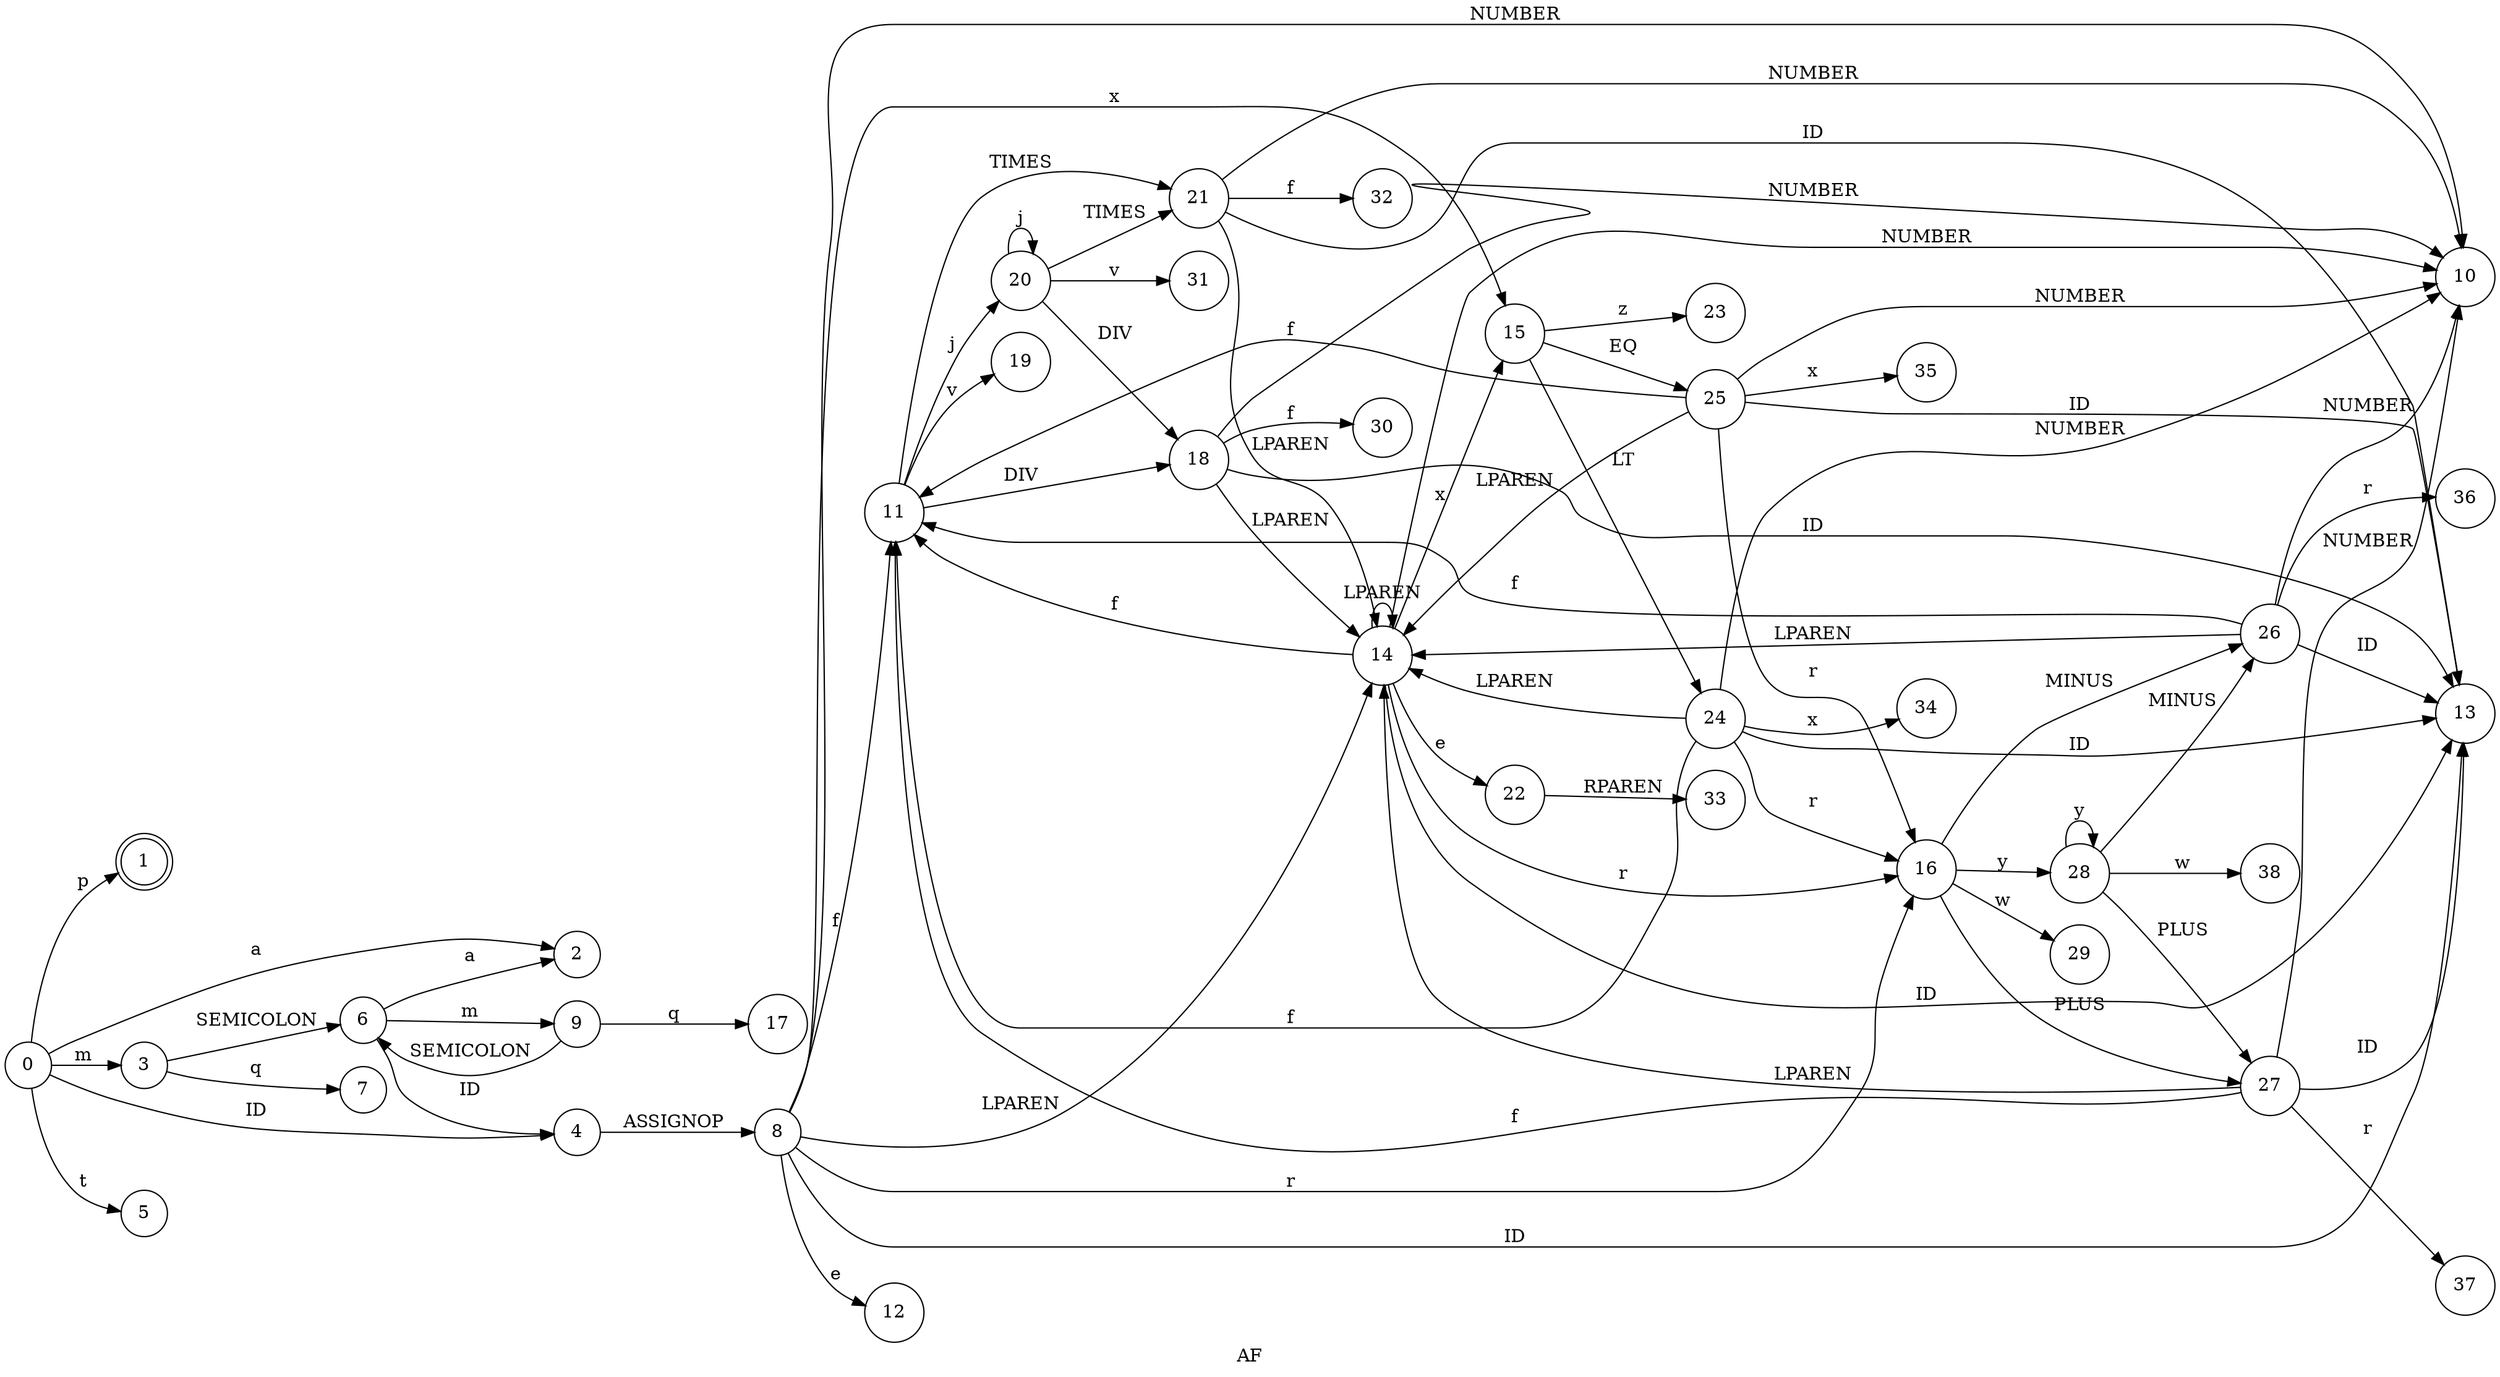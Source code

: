 // LR0
digraph {
	rankdir=LR
	label=AF
	0 [label=0 shape=circle]
	1 [label=1 shape=doublecircle]
	0 -> 1 [label=p]
	2 [label=2 shape=circle]
	0 -> 2 [label=a]
	3 [label=3 shape=circle]
	6 [label=6 shape=circle]
	6 -> 2 [label=a]
	9 [label=9 shape=circle]
	9 -> 6 [label=SEMICOLON]
	17 [label=17 shape=circle]
	9 -> 17 [label=q]
	6 -> 9 [label=m]
	4 [label=4 shape=circle]
	8 [label=8 shape=circle]
	10 [label=10 shape=circle]
	8 -> 10 [label=NUMBER]
	11 [label=11 shape=circle]
	18 [label=18 shape=circle]
	18 -> 10 [label=NUMBER]
	30 [label=30 shape=circle]
	18 -> 30 [label=f]
	13 [label=13 shape=circle]
	18 -> 13 [label=ID]
	14 [label=14 shape=circle]
	14 -> 10 [label=NUMBER]
	14 -> 11 [label=f]
	22 [label=22 shape=circle]
	33 [label=33 shape=circle]
	22 -> 33 [label=RPAREN]
	14 -> 22 [label=e]
	14 -> 13 [label=ID]
	14 -> 14 [label=LPAREN]
	15 [label=15 shape=circle]
	23 [label=23 shape=circle]
	15 -> 23 [label=z]
	24 [label=24 shape=circle]
	24 -> 10 [label=NUMBER]
	24 -> 11 [label=f]
	24 -> 13 [label=ID]
	24 -> 14 [label=LPAREN]
	34 [label=34 shape=circle]
	24 -> 34 [label=x]
	16 [label=16 shape=circle]
	26 [label=26 shape=circle]
	26 -> 10 [label=NUMBER]
	26 -> 11 [label=f]
	26 -> 13 [label=ID]
	26 -> 14 [label=LPAREN]
	36 [label=36 shape=circle]
	26 -> 36 [label=r]
	16 -> 26 [label=MINUS]
	27 [label=27 shape=circle]
	27 -> 10 [label=NUMBER]
	27 -> 11 [label=f]
	27 -> 13 [label=ID]
	27 -> 14 [label=LPAREN]
	37 [label=37 shape=circle]
	27 -> 37 [label=r]
	16 -> 27 [label=PLUS]
	28 [label=28 shape=circle]
	28 -> 26 [label=MINUS]
	28 -> 27 [label=PLUS]
	28 -> 28 [label=y]
	38 [label=38 shape=circle]
	28 -> 38 [label=w]
	16 -> 28 [label=y]
	29 [label=29 shape=circle]
	16 -> 29 [label=w]
	24 -> 16 [label=r]
	15 -> 24 [label=LT]
	25 [label=25 shape=circle]
	25 -> 10 [label=NUMBER]
	25 -> 11 [label=f]
	25 -> 13 [label=ID]
	25 -> 14 [label=LPAREN]
	35 [label=35 shape=circle]
	25 -> 35 [label=x]
	25 -> 16 [label=r]
	15 -> 25 [label=EQ]
	14 -> 15 [label=x]
	14 -> 16 [label=r]
	18 -> 14 [label=LPAREN]
	11 -> 18 [label=DIV]
	19 [label=19 shape=circle]
	11 -> 19 [label=v]
	20 [label=20 shape=circle]
	20 -> 18 [label=DIV]
	31 [label=31 shape=circle]
	20 -> 31 [label=v]
	20 -> 20 [label=j]
	21 [label=21 shape=circle]
	21 -> 10 [label=NUMBER]
	32 [label=32 shape=circle]
	21 -> 32 [label=f]
	21 -> 13 [label=ID]
	21 -> 14 [label=LPAREN]
	20 -> 21 [label=TIMES]
	11 -> 20 [label=j]
	11 -> 21 [label=TIMES]
	8 -> 11 [label=f]
	12 [label=12 shape=circle]
	8 -> 12 [label=e]
	8 -> 13 [label=ID]
	8 -> 14 [label=LPAREN]
	8 -> 15 [label=x]
	8 -> 16 [label=r]
	4 -> 8 [label=ASSIGNOP]
	6 -> 4 [label=ID]
	3 -> 6 [label=SEMICOLON]
	7 [label=7 shape=circle]
	3 -> 7 [label=q]
	0 -> 3 [label=m]
	0 -> 4 [label=ID]
	5 [label=5 shape=circle]
	0 -> 5 [label=t]
}
